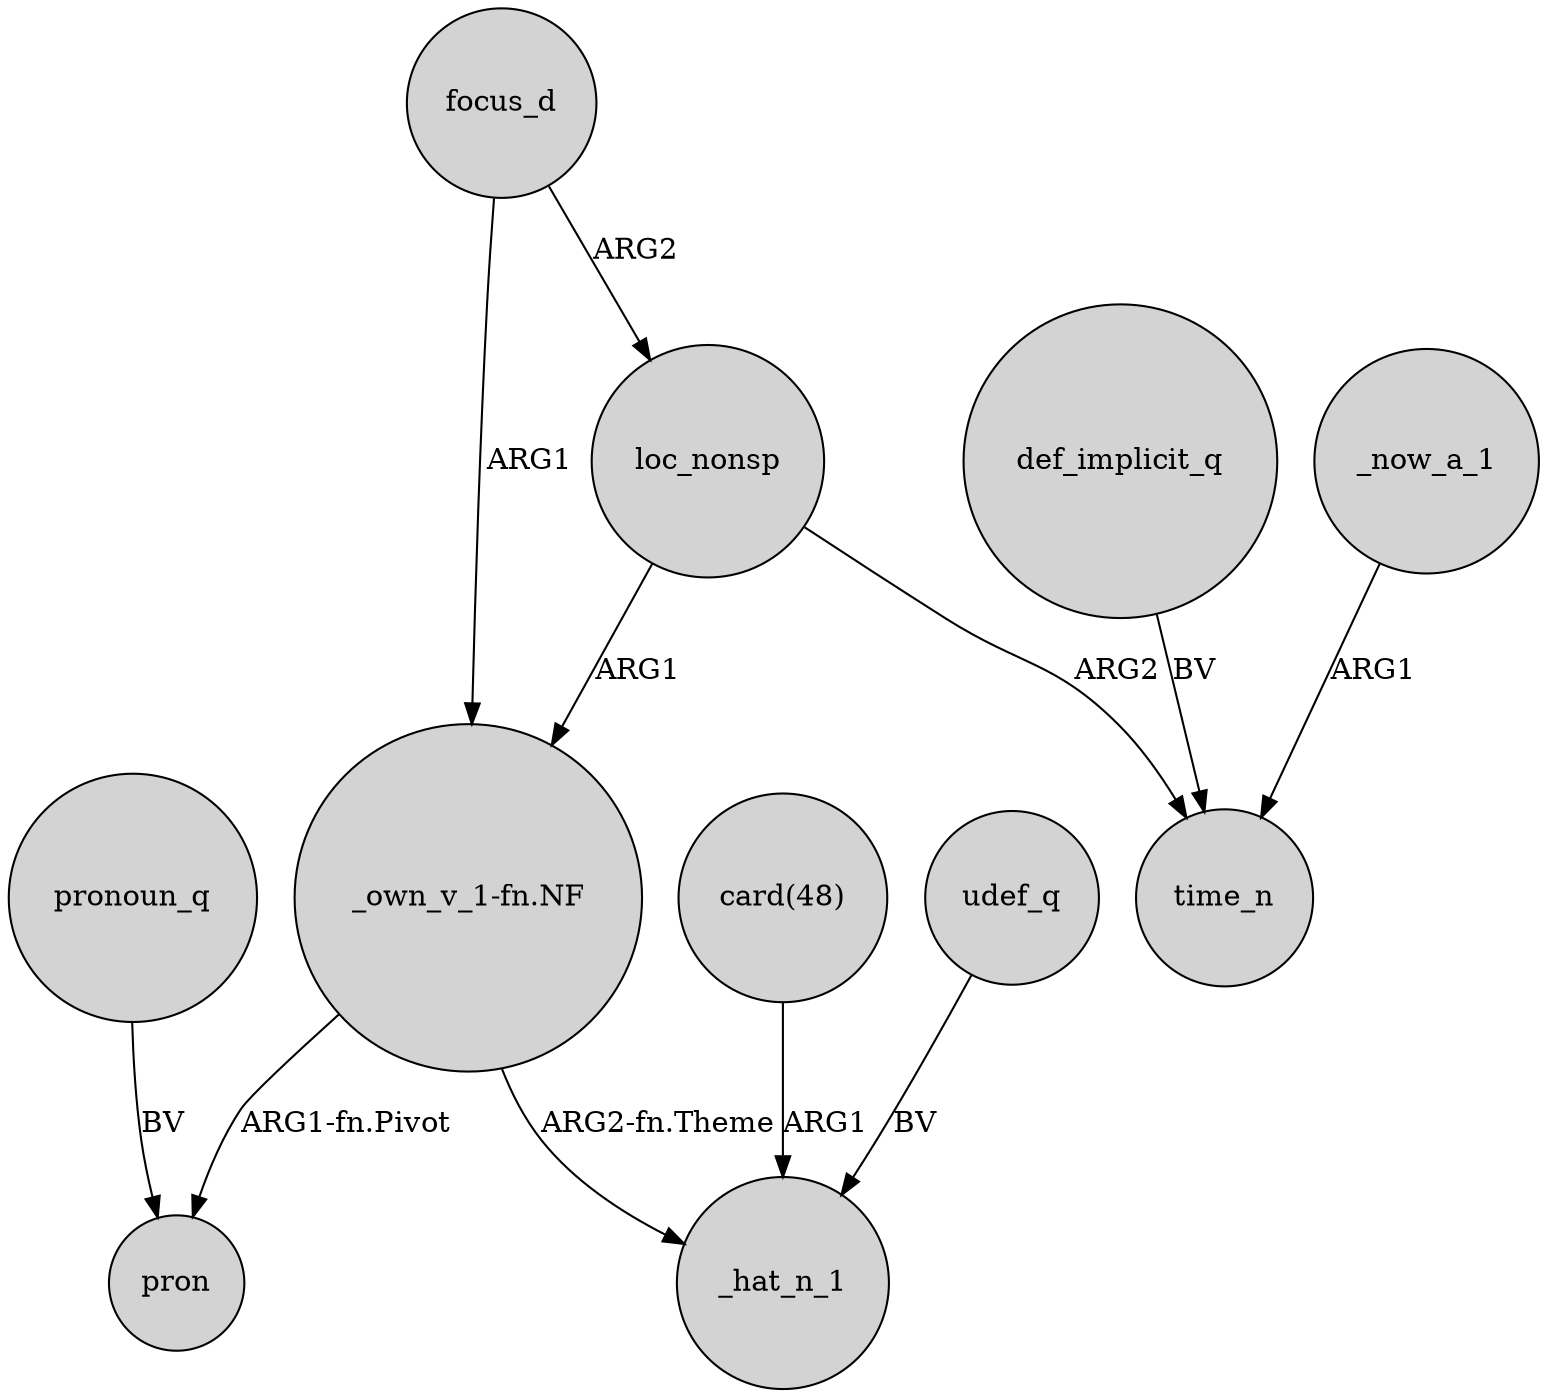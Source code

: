 digraph {
	node [shape=circle style=filled]
	loc_nonsp -> "_own_v_1-fn.NF" [label=ARG1]
	focus_d -> loc_nonsp [label=ARG2]
	"_own_v_1-fn.NF" -> pron [label="ARG1-fn.Pivot"]
	"card(48)" -> _hat_n_1 [label=ARG1]
	"_own_v_1-fn.NF" -> _hat_n_1 [label="ARG2-fn.Theme"]
	udef_q -> _hat_n_1 [label=BV]
	_now_a_1 -> time_n [label=ARG1]
	loc_nonsp -> time_n [label=ARG2]
	focus_d -> "_own_v_1-fn.NF" [label=ARG1]
	def_implicit_q -> time_n [label=BV]
	pronoun_q -> pron [label=BV]
}
